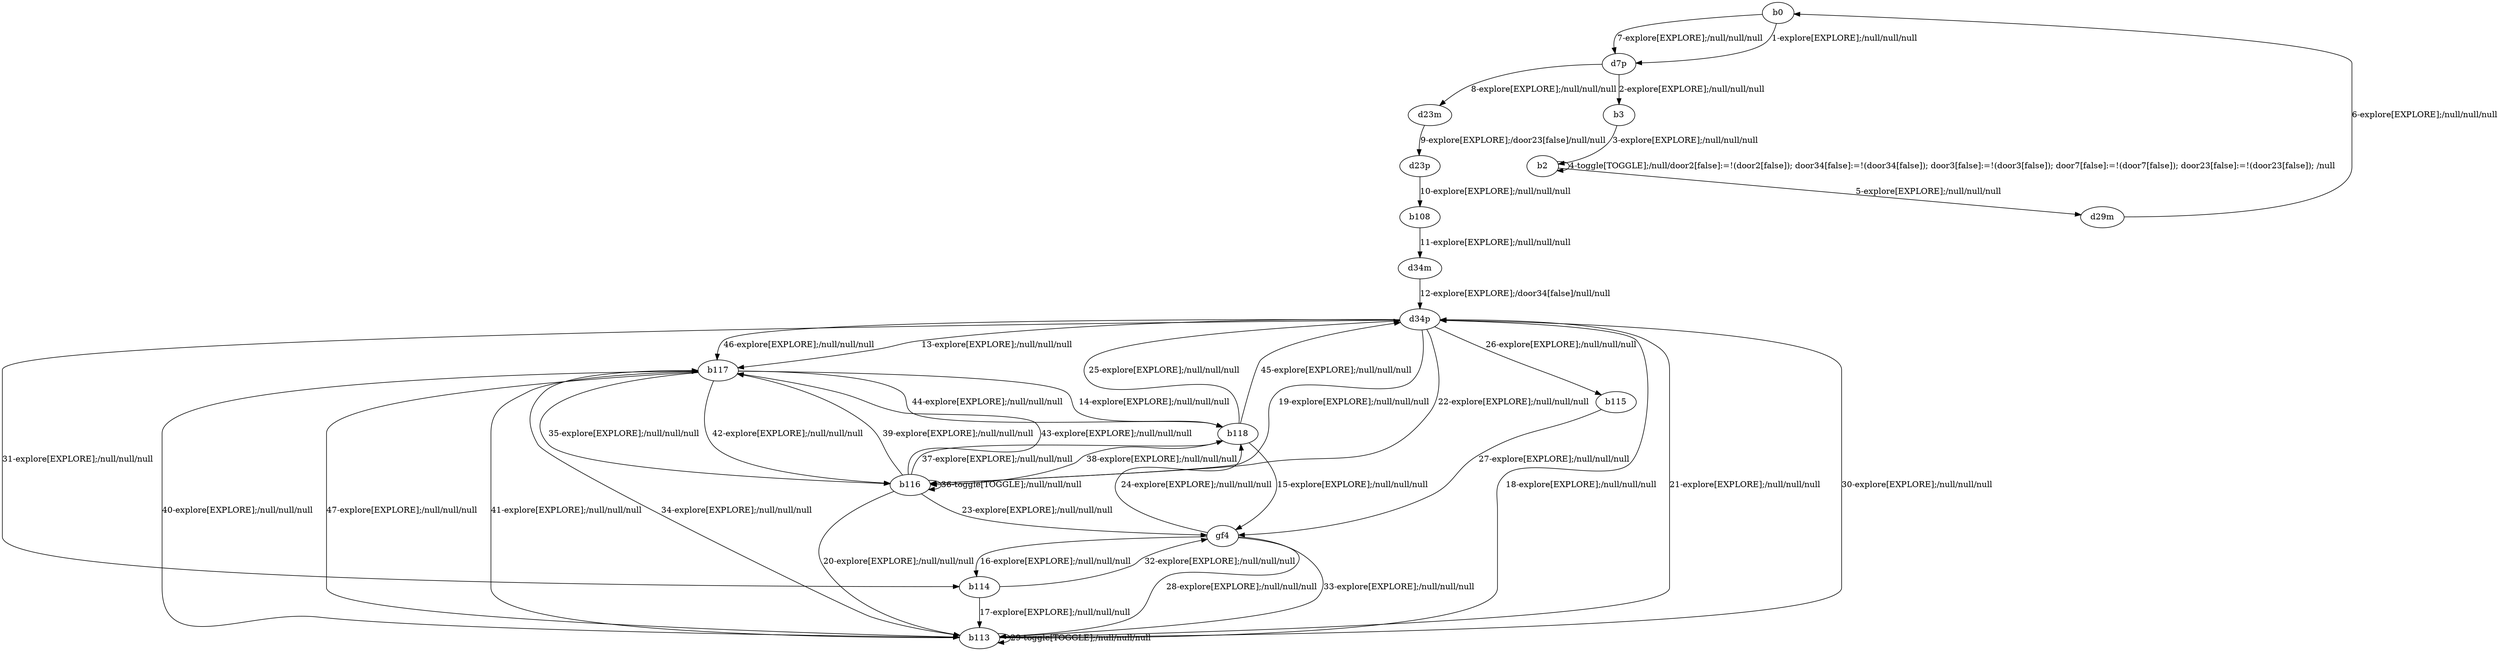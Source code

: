 # Total number of goals covered by this test: 8
# b114 --> b113
# b118 --> gf4
# b116 --> b113
# gf4 --> b114
# b116 --> gf4
# d34p --> b116
# b116 --> b116
# b116 --> b118

digraph g {
"b0" -> "d7p" [label = "1-explore[EXPLORE];/null/null/null"];
"d7p" -> "b3" [label = "2-explore[EXPLORE];/null/null/null"];
"b3" -> "b2" [label = "3-explore[EXPLORE];/null/null/null"];
"b2" -> "b2" [label = "4-toggle[TOGGLE];/null/door2[false]:=!(door2[false]); door34[false]:=!(door34[false]); door3[false]:=!(door3[false]); door7[false]:=!(door7[false]); door23[false]:=!(door23[false]); /null"];
"b2" -> "d29m" [label = "5-explore[EXPLORE];/null/null/null"];
"d29m" -> "b0" [label = "6-explore[EXPLORE];/null/null/null"];
"b0" -> "d7p" [label = "7-explore[EXPLORE];/null/null/null"];
"d7p" -> "d23m" [label = "8-explore[EXPLORE];/null/null/null"];
"d23m" -> "d23p" [label = "9-explore[EXPLORE];/door23[false]/null/null"];
"d23p" -> "b108" [label = "10-explore[EXPLORE];/null/null/null"];
"b108" -> "d34m" [label = "11-explore[EXPLORE];/null/null/null"];
"d34m" -> "d34p" [label = "12-explore[EXPLORE];/door34[false]/null/null"];
"d34p" -> "b117" [label = "13-explore[EXPLORE];/null/null/null"];
"b117" -> "b118" [label = "14-explore[EXPLORE];/null/null/null"];
"b118" -> "gf4" [label = "15-explore[EXPLORE];/null/null/null"];
"gf4" -> "b114" [label = "16-explore[EXPLORE];/null/null/null"];
"b114" -> "b113" [label = "17-explore[EXPLORE];/null/null/null"];
"b113" -> "d34p" [label = "18-explore[EXPLORE];/null/null/null"];
"d34p" -> "b116" [label = "19-explore[EXPLORE];/null/null/null"];
"b116" -> "b113" [label = "20-explore[EXPLORE];/null/null/null"];
"b113" -> "d34p" [label = "21-explore[EXPLORE];/null/null/null"];
"d34p" -> "b116" [label = "22-explore[EXPLORE];/null/null/null"];
"b116" -> "gf4" [label = "23-explore[EXPLORE];/null/null/null"];
"gf4" -> "b118" [label = "24-explore[EXPLORE];/null/null/null"];
"b118" -> "d34p" [label = "25-explore[EXPLORE];/null/null/null"];
"d34p" -> "b115" [label = "26-explore[EXPLORE];/null/null/null"];
"b115" -> "gf4" [label = "27-explore[EXPLORE];/null/null/null"];
"gf4" -> "b113" [label = "28-explore[EXPLORE];/null/null/null"];
"b113" -> "b113" [label = "29-toggle[TOGGLE];/null/null/null"];
"b113" -> "d34p" [label = "30-explore[EXPLORE];/null/null/null"];
"d34p" -> "b114" [label = "31-explore[EXPLORE];/null/null/null"];
"b114" -> "gf4" [label = "32-explore[EXPLORE];/null/null/null"];
"gf4" -> "b113" [label = "33-explore[EXPLORE];/null/null/null"];
"b113" -> "b117" [label = "34-explore[EXPLORE];/null/null/null"];
"b117" -> "b116" [label = "35-explore[EXPLORE];/null/null/null"];
"b116" -> "b116" [label = "36-toggle[TOGGLE];/null/null/null"];
"b116" -> "b118" [label = "37-explore[EXPLORE];/null/null/null"];
"b118" -> "b116" [label = "38-explore[EXPLORE];/null/null/null"];
"b116" -> "b117" [label = "39-explore[EXPLORE];/null/null/null"];
"b117" -> "b113" [label = "40-explore[EXPLORE];/null/null/null"];
"b113" -> "b117" [label = "41-explore[EXPLORE];/null/null/null"];
"b117" -> "b116" [label = "42-explore[EXPLORE];/null/null/null"];
"b116" -> "b117" [label = "43-explore[EXPLORE];/null/null/null"];
"b117" -> "b118" [label = "44-explore[EXPLORE];/null/null/null"];
"b118" -> "d34p" [label = "45-explore[EXPLORE];/null/null/null"];
"d34p" -> "b117" [label = "46-explore[EXPLORE];/null/null/null"];
"b117" -> "b113" [label = "47-explore[EXPLORE];/null/null/null"];
}
